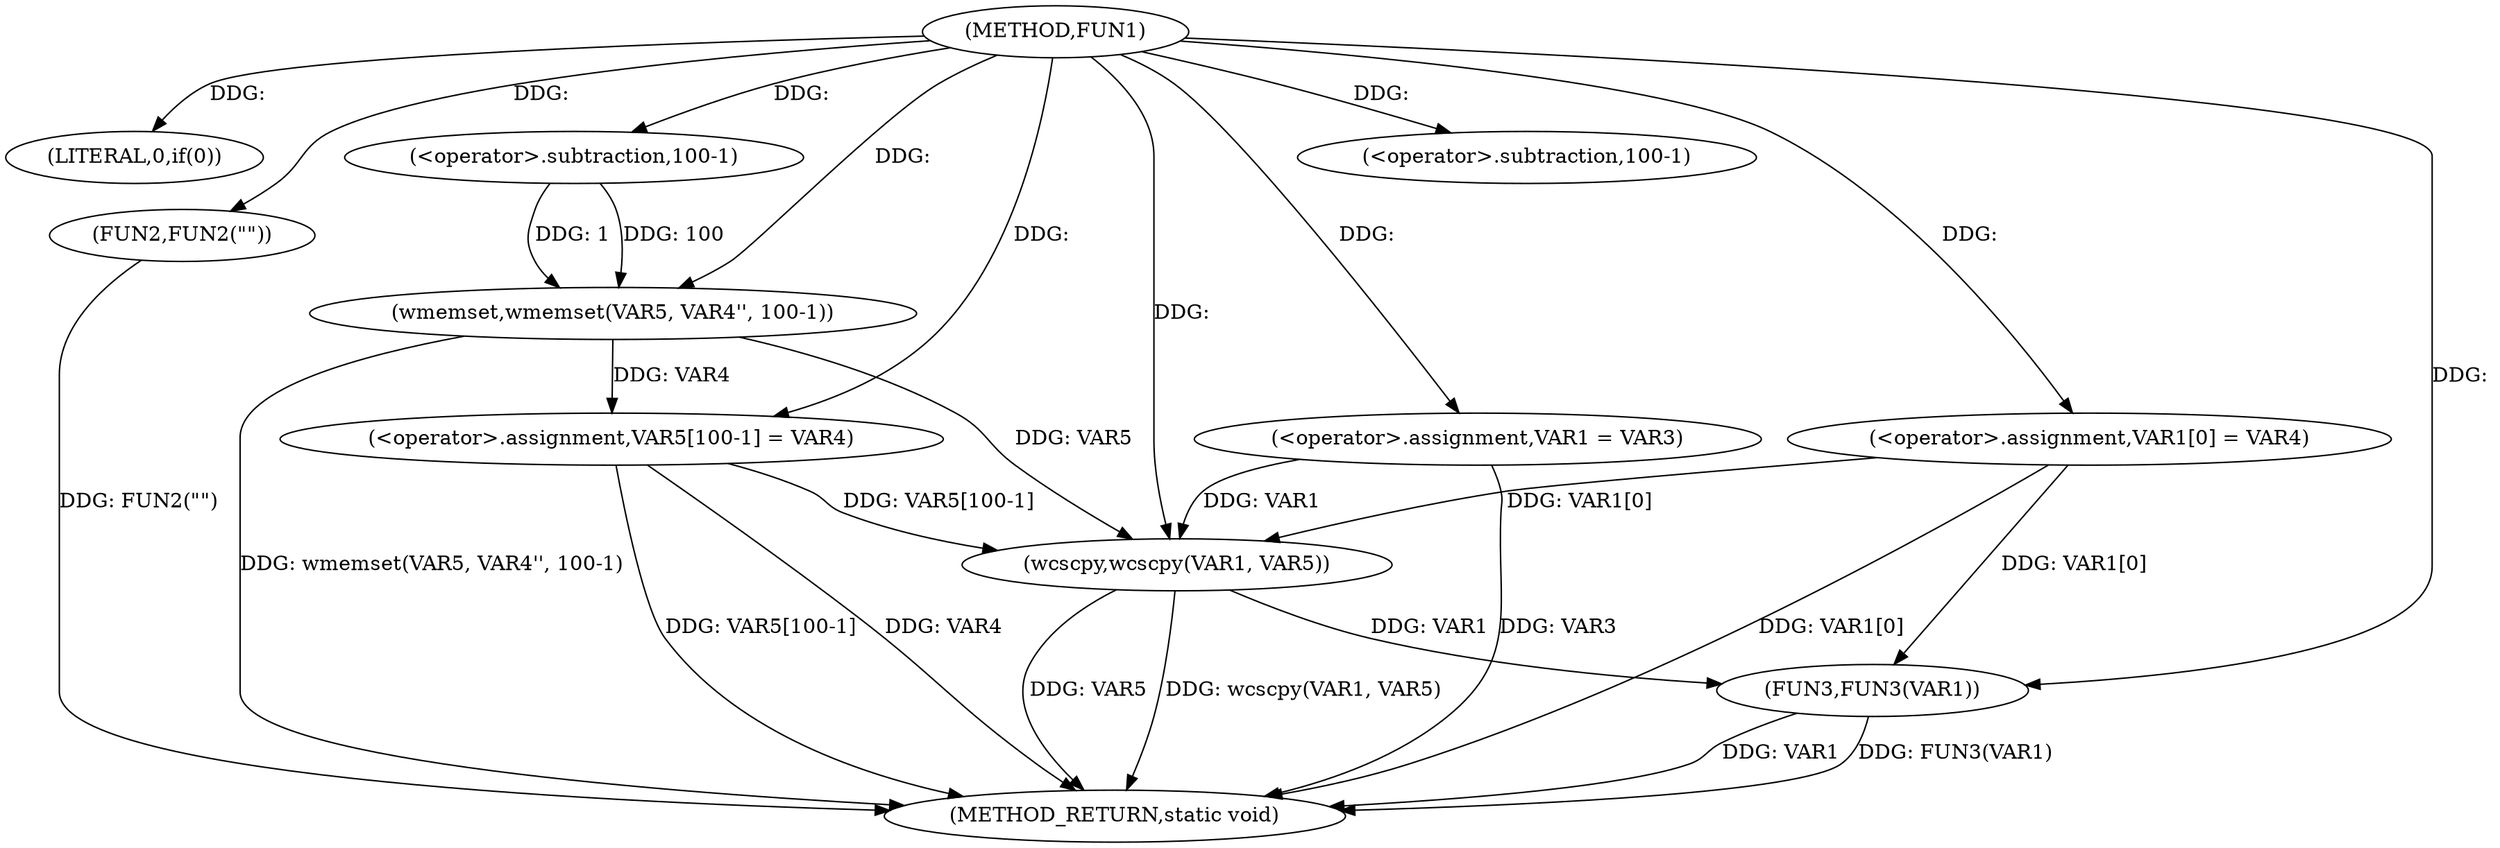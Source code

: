 digraph FUN1 {  
"1000100" [label = "(METHOD,FUN1)" ]
"1000140" [label = "(METHOD_RETURN,static void)" ]
"1000106" [label = "(LITERAL,0,if(0))" ]
"1000108" [label = "(FUN2,FUN2(\"\"))" ]
"1000112" [label = "(<operator>.assignment,VAR1 = VAR3)" ]
"1000115" [label = "(<operator>.assignment,VAR1[0] = VAR4)" ]
"1000122" [label = "(wmemset,wmemset(VAR5, VAR4'', 100-1))" ]
"1000125" [label = "(<operator>.subtraction,100-1)" ]
"1000128" [label = "(<operator>.assignment,VAR5[100-1] = VAR4)" ]
"1000131" [label = "(<operator>.subtraction,100-1)" ]
"1000135" [label = "(wcscpy,wcscpy(VAR1, VAR5))" ]
"1000138" [label = "(FUN3,FUN3(VAR1))" ]
  "1000108" -> "1000140"  [ label = "DDG: FUN2(\"\")"] 
  "1000112" -> "1000140"  [ label = "DDG: VAR3"] 
  "1000138" -> "1000140"  [ label = "DDG: VAR1"] 
  "1000135" -> "1000140"  [ label = "DDG: wcscpy(VAR1, VAR5)"] 
  "1000122" -> "1000140"  [ label = "DDG: wmemset(VAR5, VAR4'', 100-1)"] 
  "1000115" -> "1000140"  [ label = "DDG: VAR1[0]"] 
  "1000135" -> "1000140"  [ label = "DDG: VAR5"] 
  "1000128" -> "1000140"  [ label = "DDG: VAR5[100-1]"] 
  "1000128" -> "1000140"  [ label = "DDG: VAR4"] 
  "1000138" -> "1000140"  [ label = "DDG: FUN3(VAR1)"] 
  "1000100" -> "1000106"  [ label = "DDG: "] 
  "1000100" -> "1000108"  [ label = "DDG: "] 
  "1000100" -> "1000112"  [ label = "DDG: "] 
  "1000100" -> "1000115"  [ label = "DDG: "] 
  "1000100" -> "1000122"  [ label = "DDG: "] 
  "1000125" -> "1000122"  [ label = "DDG: 100"] 
  "1000125" -> "1000122"  [ label = "DDG: 1"] 
  "1000100" -> "1000125"  [ label = "DDG: "] 
  "1000122" -> "1000128"  [ label = "DDG: VAR4"] 
  "1000100" -> "1000128"  [ label = "DDG: "] 
  "1000100" -> "1000131"  [ label = "DDG: "] 
  "1000112" -> "1000135"  [ label = "DDG: VAR1"] 
  "1000115" -> "1000135"  [ label = "DDG: VAR1[0]"] 
  "1000100" -> "1000135"  [ label = "DDG: "] 
  "1000122" -> "1000135"  [ label = "DDG: VAR5"] 
  "1000128" -> "1000135"  [ label = "DDG: VAR5[100-1]"] 
  "1000135" -> "1000138"  [ label = "DDG: VAR1"] 
  "1000115" -> "1000138"  [ label = "DDG: VAR1[0]"] 
  "1000100" -> "1000138"  [ label = "DDG: "] 
}
